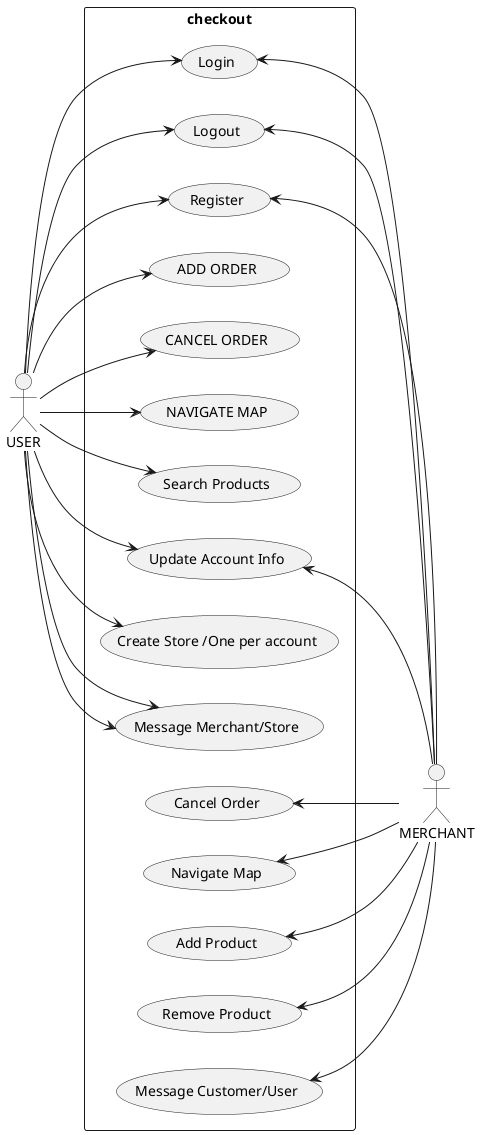 @startuml

left to right direction
skinparam packageStyle rectangle
actor USER
actor MERCHANT

rectangle checkout {
  USER --> (Login)
  USER --> (Logout)
  USER --> (Register)
  USER --> (ADD ORDER)
  USER --> (CANCEL ORDER)
  USER --> (NAVIGATE MAP)
  USER --> (Search Products)
  USER --> (Update Account Info)
  USER --> (Create Store /One per account)
  USER --> (Message Merchant/Store)
  USER --> (Message Merchant/Store)
  
  (Login) <-- MERCHANT
  (Logout) <-- MERCHANT
  (Cancel Order) <-- MERCHANT
  (Navigate Map) <-- MERCHANT
  (Add Product) <-- MERCHANT
  (Remove Product) <-- MERCHANT
  (Register) <-- MERCHANT
  (Update Account Info) <--  MERCHANT
  (Message Customer/User) <--  MERCHANT
}
@enduml